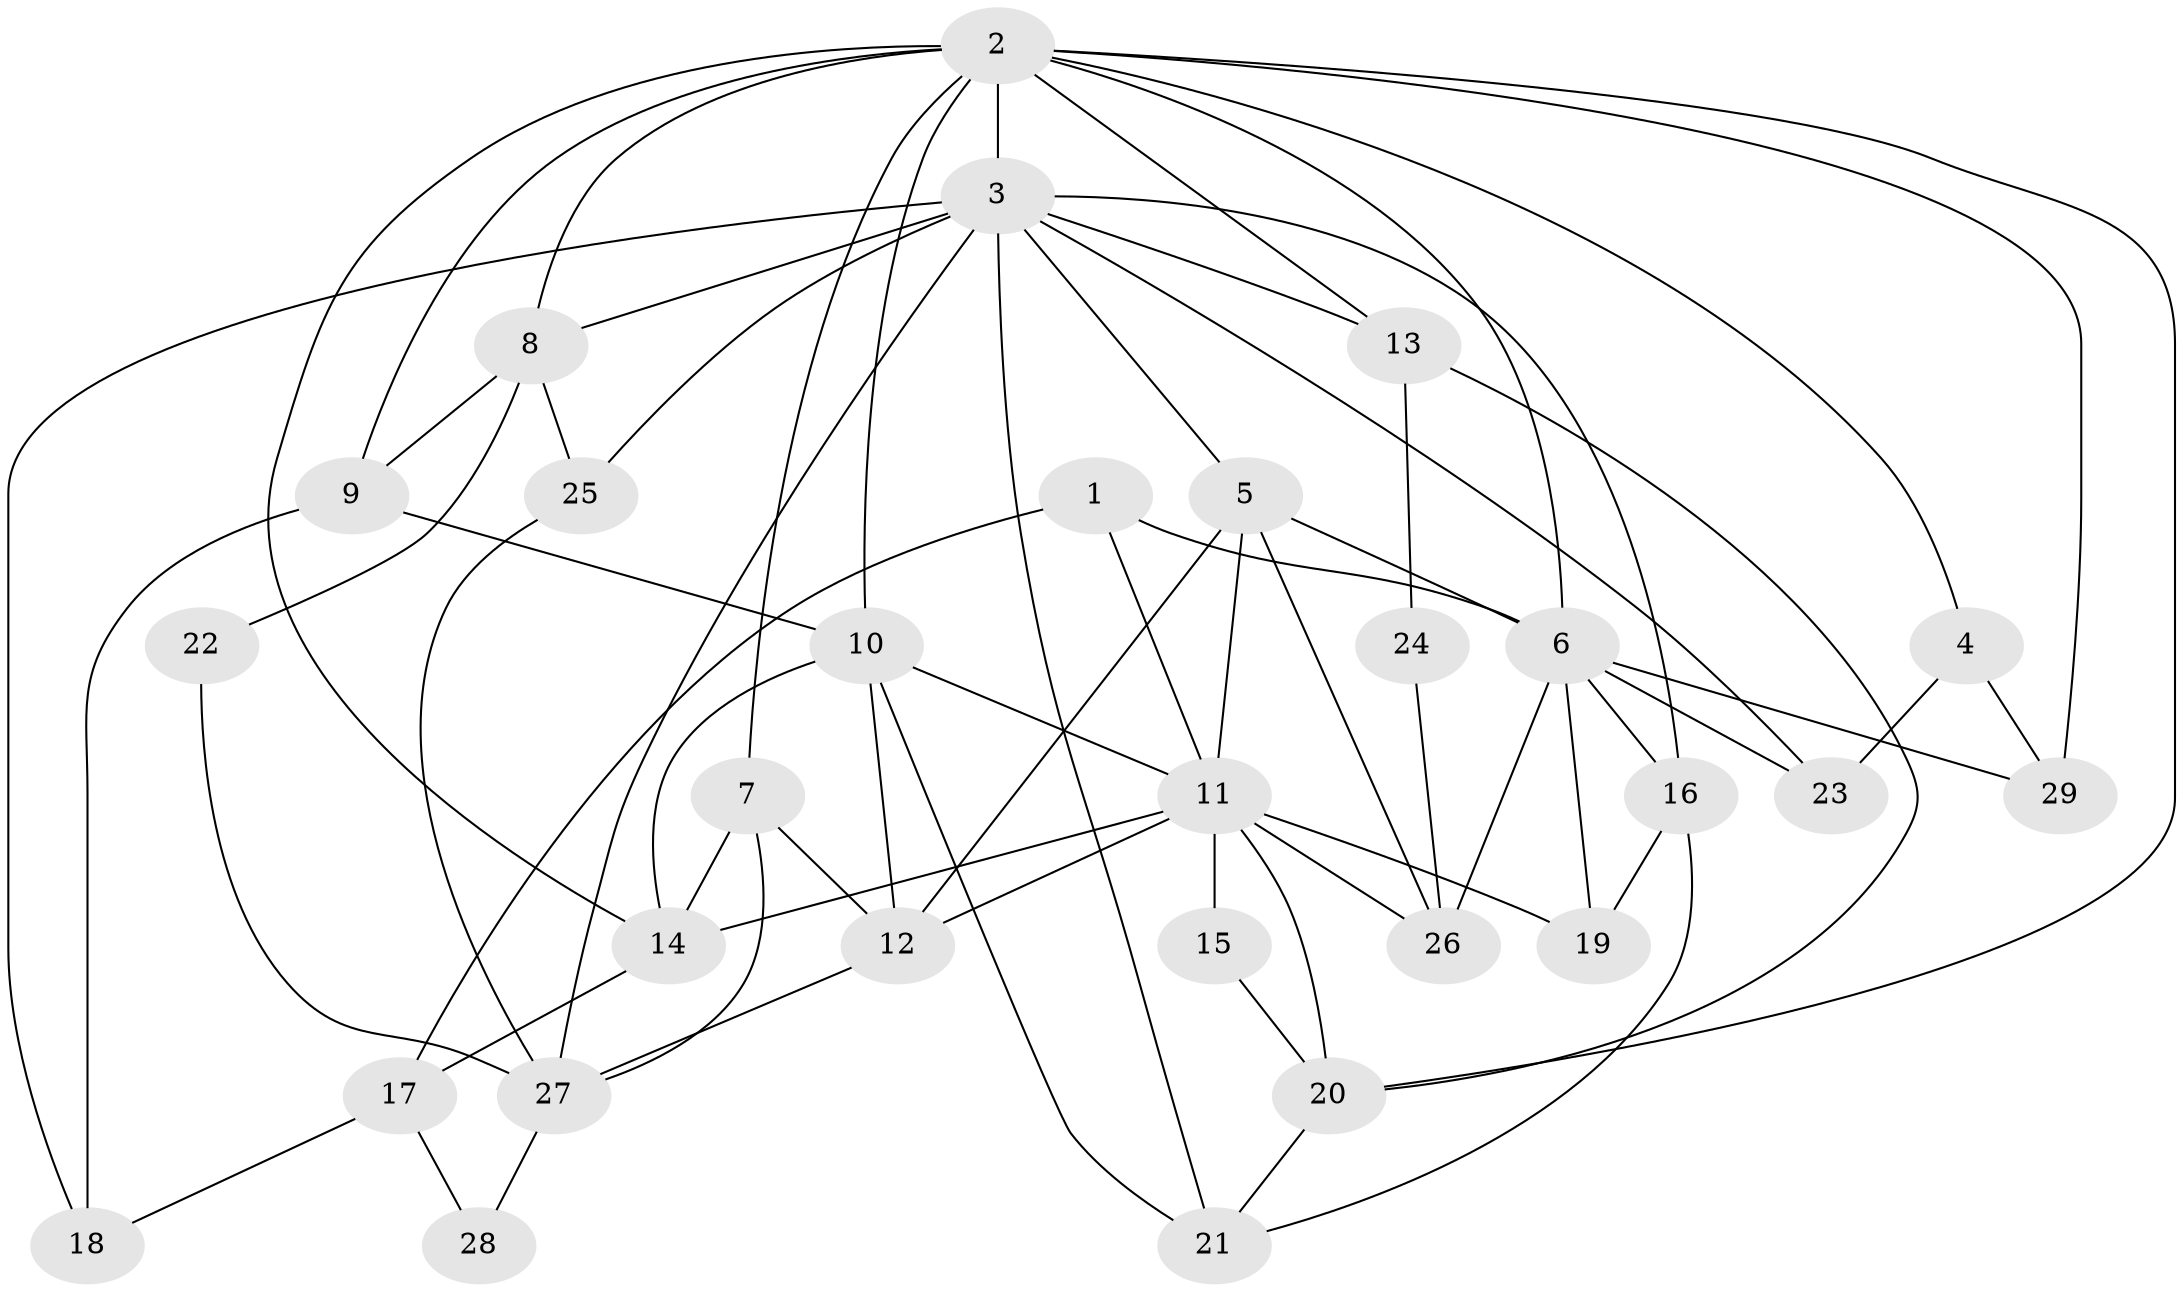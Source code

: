 // original degree distribution, {3: 0.3508771929824561, 4: 0.2631578947368421, 2: 0.07017543859649122, 6: 0.07017543859649122, 5: 0.21052631578947367, 7: 0.017543859649122806, 9: 0.017543859649122806}
// Generated by graph-tools (version 1.1) at 2025/36/03/09/25 02:36:14]
// undirected, 29 vertices, 66 edges
graph export_dot {
graph [start="1"]
  node [color=gray90,style=filled];
  1;
  2;
  3;
  4;
  5;
  6;
  7;
  8;
  9;
  10;
  11;
  12;
  13;
  14;
  15;
  16;
  17;
  18;
  19;
  20;
  21;
  22;
  23;
  24;
  25;
  26;
  27;
  28;
  29;
  1 -- 6 [weight=1.0];
  1 -- 11 [weight=1.0];
  1 -- 17 [weight=1.0];
  2 -- 3 [weight=2.0];
  2 -- 4 [weight=2.0];
  2 -- 6 [weight=2.0];
  2 -- 7 [weight=2.0];
  2 -- 8 [weight=1.0];
  2 -- 9 [weight=1.0];
  2 -- 10 [weight=3.0];
  2 -- 13 [weight=1.0];
  2 -- 14 [weight=1.0];
  2 -- 20 [weight=1.0];
  2 -- 29 [weight=1.0];
  3 -- 5 [weight=2.0];
  3 -- 8 [weight=1.0];
  3 -- 13 [weight=2.0];
  3 -- 16 [weight=1.0];
  3 -- 18 [weight=1.0];
  3 -- 21 [weight=1.0];
  3 -- 23 [weight=1.0];
  3 -- 25 [weight=1.0];
  3 -- 27 [weight=3.0];
  4 -- 23 [weight=1.0];
  4 -- 29 [weight=2.0];
  5 -- 6 [weight=3.0];
  5 -- 11 [weight=3.0];
  5 -- 12 [weight=1.0];
  5 -- 26 [weight=1.0];
  6 -- 16 [weight=1.0];
  6 -- 19 [weight=1.0];
  6 -- 23 [weight=1.0];
  6 -- 26 [weight=1.0];
  6 -- 29 [weight=1.0];
  7 -- 12 [weight=1.0];
  7 -- 14 [weight=1.0];
  7 -- 27 [weight=1.0];
  8 -- 9 [weight=1.0];
  8 -- 22 [weight=1.0];
  8 -- 25 [weight=1.0];
  9 -- 10 [weight=1.0];
  9 -- 18 [weight=1.0];
  10 -- 11 [weight=1.0];
  10 -- 12 [weight=1.0];
  10 -- 14 [weight=1.0];
  10 -- 21 [weight=1.0];
  11 -- 12 [weight=1.0];
  11 -- 14 [weight=1.0];
  11 -- 15 [weight=1.0];
  11 -- 19 [weight=1.0];
  11 -- 20 [weight=1.0];
  11 -- 26 [weight=1.0];
  12 -- 27 [weight=1.0];
  13 -- 20 [weight=1.0];
  13 -- 24 [weight=1.0];
  14 -- 17 [weight=1.0];
  15 -- 20 [weight=1.0];
  16 -- 19 [weight=1.0];
  16 -- 21 [weight=1.0];
  17 -- 18 [weight=1.0];
  17 -- 28 [weight=1.0];
  20 -- 21 [weight=1.0];
  22 -- 27 [weight=1.0];
  24 -- 26 [weight=1.0];
  25 -- 27 [weight=1.0];
  27 -- 28 [weight=1.0];
}
